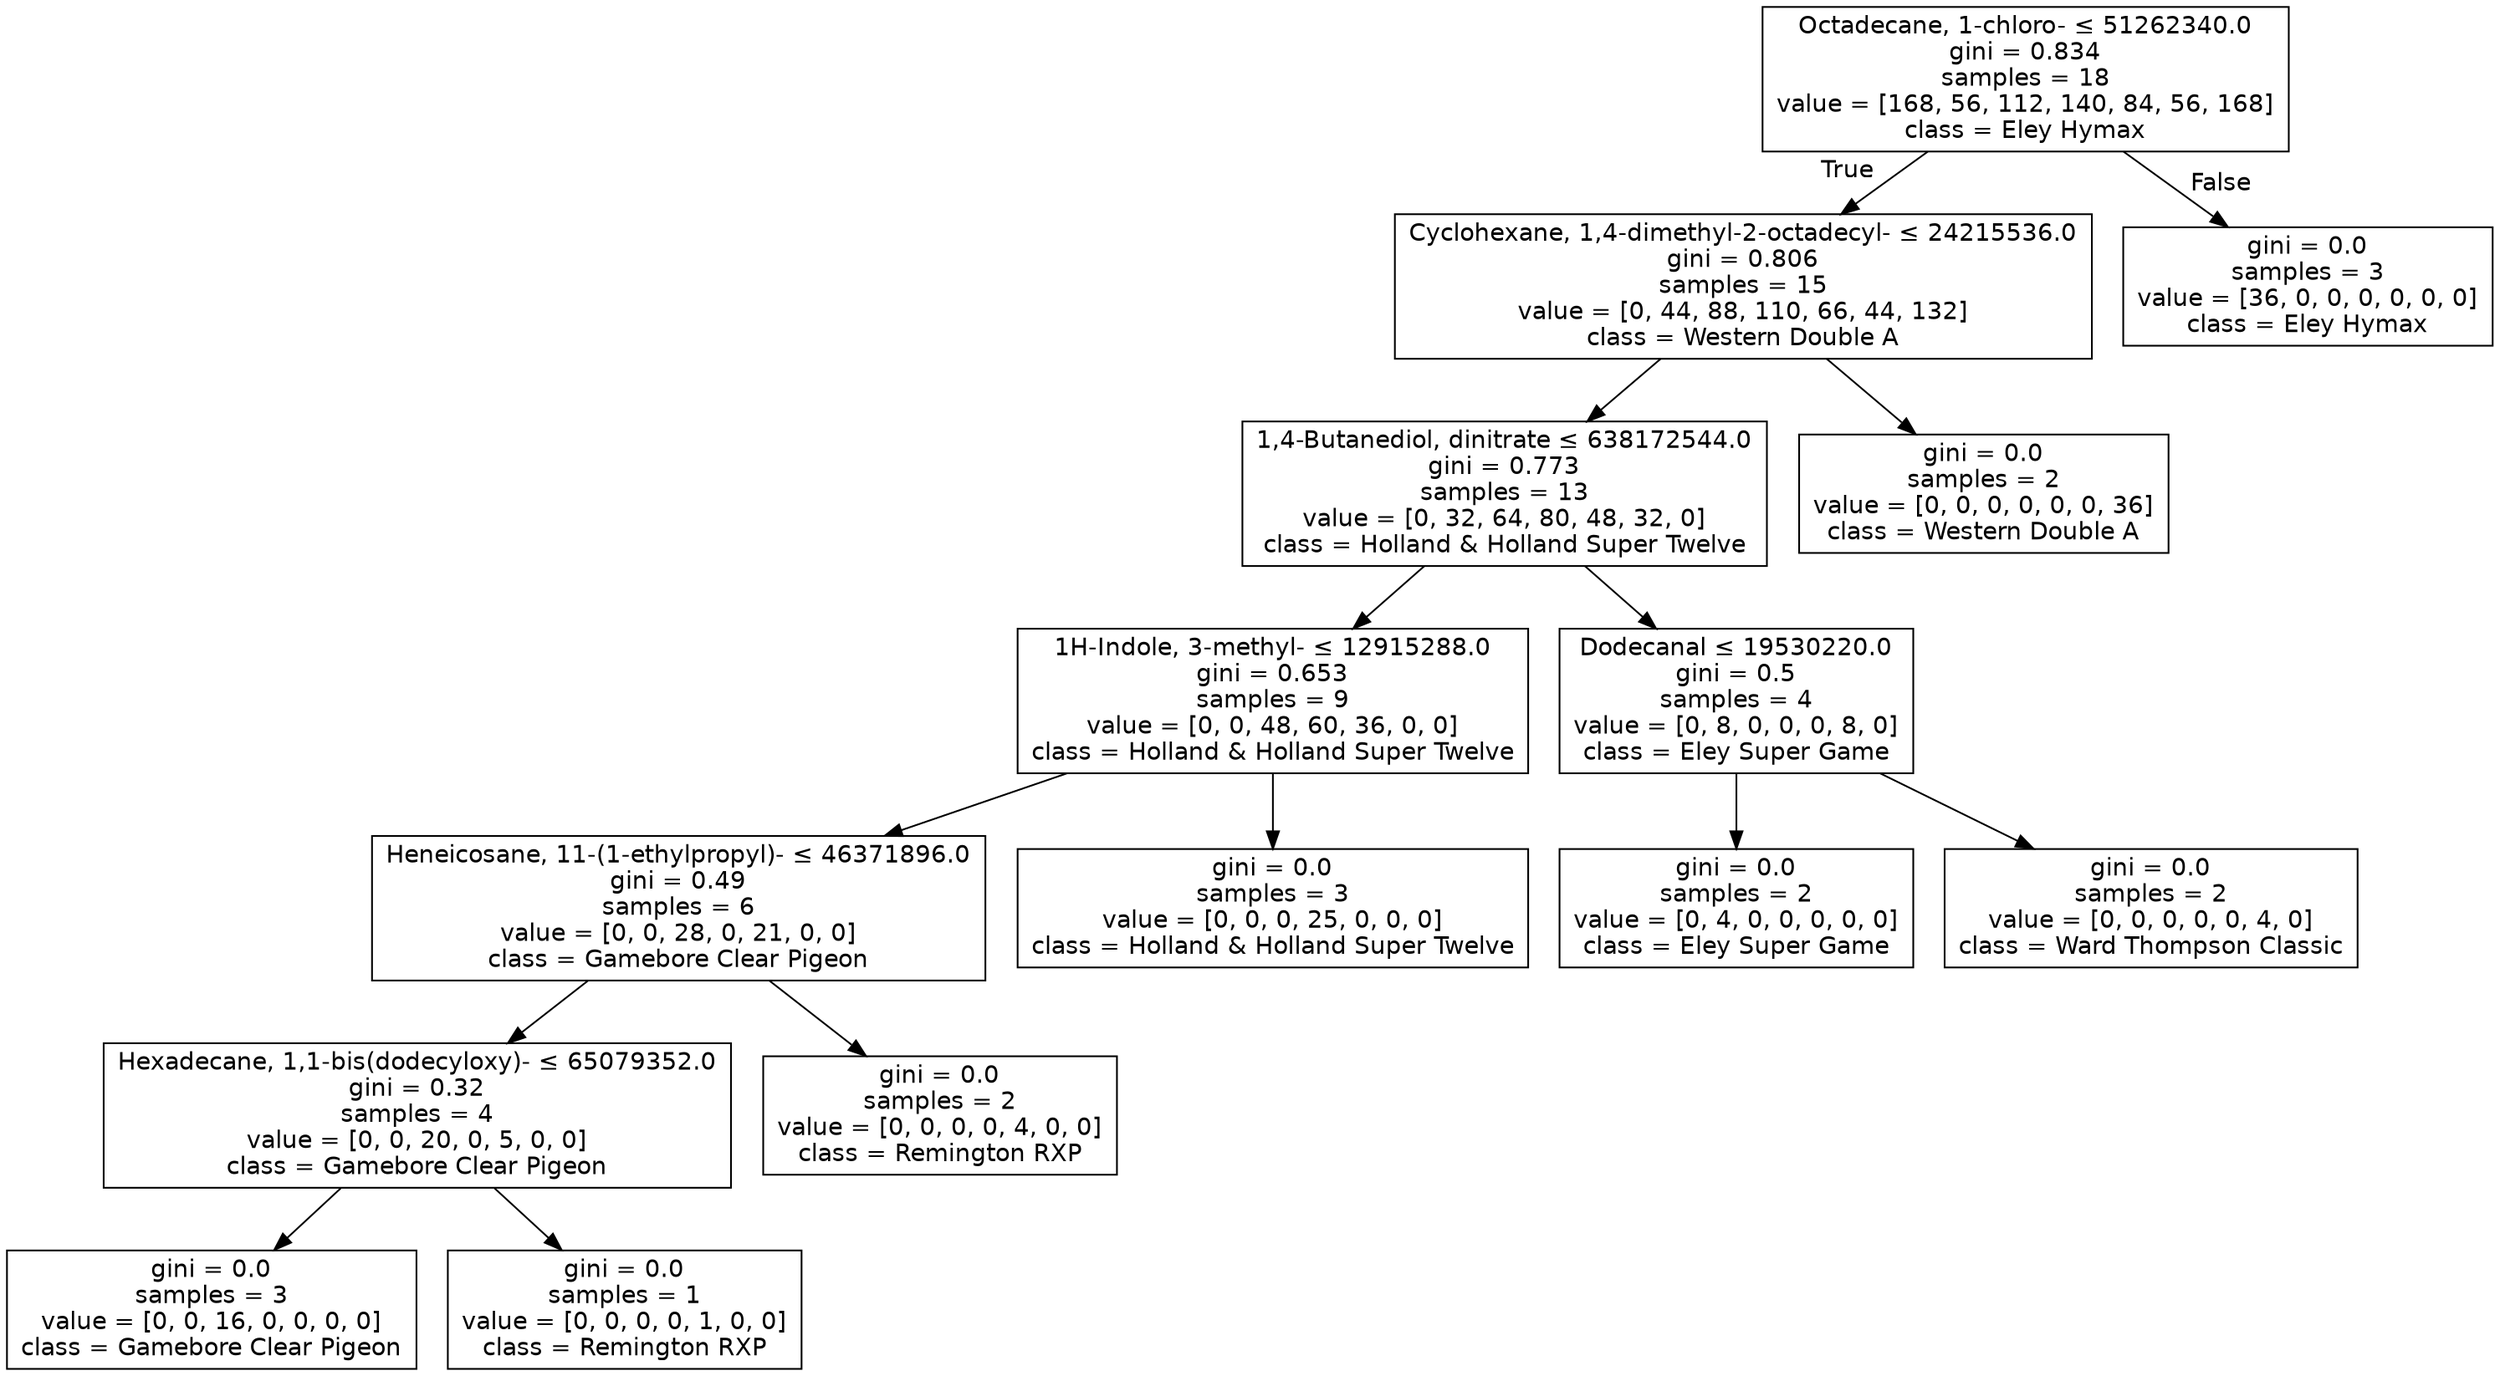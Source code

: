 digraph Tree {
node [shape=box, fontname="helvetica"] ;
edge [fontname="helvetica"] ;
0 [label=<Octadecane, 1-chloro- &le; 51262340.0<br/>gini = 0.834<br/>samples = 18<br/>value = [168, 56, 112, 140, 84, 56, 168]<br/>class = Eley Hymax>] ;
1 [label=<Cyclohexane, 1,4-dimethyl-2-octadecyl- &le; 24215536.0<br/>gini = 0.806<br/>samples = 15<br/>value = [0, 44, 88, 110, 66, 44, 132]<br/>class = Western Double A>] ;
0 -> 1 [labeldistance=2.5, labelangle=45, headlabel="True"] ;
2 [label=<1,4-Butanediol, dinitrate &le; 638172544.0<br/>gini = 0.773<br/>samples = 13<br/>value = [0, 32, 64, 80, 48, 32, 0]<br/>class = Holland &amp; Holland Super Twelve>] ;
1 -> 2 ;
3 [label=<1H-Indole, 3-methyl- &le; 12915288.0<br/>gini = 0.653<br/>samples = 9<br/>value = [0, 0, 48, 60, 36, 0, 0]<br/>class = Holland &amp; Holland Super Twelve>] ;
2 -> 3 ;
4 [label=<Heneicosane, 11-(1-ethylpropyl)- &le; 46371896.0<br/>gini = 0.49<br/>samples = 6<br/>value = [0, 0, 28, 0, 21, 0, 0]<br/>class = Gamebore Clear Pigeon>] ;
3 -> 4 ;
5 [label=<Hexadecane, 1,1-bis(dodecyloxy)- &le; 65079352.0<br/>gini = 0.32<br/>samples = 4<br/>value = [0, 0, 20, 0, 5, 0, 0]<br/>class = Gamebore Clear Pigeon>] ;
4 -> 5 ;
6 [label=<gini = 0.0<br/>samples = 3<br/>value = [0, 0, 16, 0, 0, 0, 0]<br/>class = Gamebore Clear Pigeon>] ;
5 -> 6 ;
7 [label=<gini = 0.0<br/>samples = 1<br/>value = [0, 0, 0, 0, 1, 0, 0]<br/>class = Remington RXP>] ;
5 -> 7 ;
8 [label=<gini = 0.0<br/>samples = 2<br/>value = [0, 0, 0, 0, 4, 0, 0]<br/>class = Remington RXP>] ;
4 -> 8 ;
9 [label=<gini = 0.0<br/>samples = 3<br/>value = [0, 0, 0, 25, 0, 0, 0]<br/>class = Holland &amp; Holland Super Twelve>] ;
3 -> 9 ;
10 [label=<Dodecanal &le; 19530220.0<br/>gini = 0.5<br/>samples = 4<br/>value = [0, 8, 0, 0, 0, 8, 0]<br/>class = Eley Super Game>] ;
2 -> 10 ;
11 [label=<gini = 0.0<br/>samples = 2<br/>value = [0, 4, 0, 0, 0, 0, 0]<br/>class = Eley Super Game>] ;
10 -> 11 ;
12 [label=<gini = 0.0<br/>samples = 2<br/>value = [0, 0, 0, 0, 0, 4, 0]<br/>class = Ward Thompson Classic>] ;
10 -> 12 ;
13 [label=<gini = 0.0<br/>samples = 2<br/>value = [0, 0, 0, 0, 0, 0, 36]<br/>class = Western Double A>] ;
1 -> 13 ;
14 [label=<gini = 0.0<br/>samples = 3<br/>value = [36, 0, 0, 0, 0, 0, 0]<br/>class = Eley Hymax>] ;
0 -> 14 [labeldistance=2.5, labelangle=-45, headlabel="False"] ;
}
